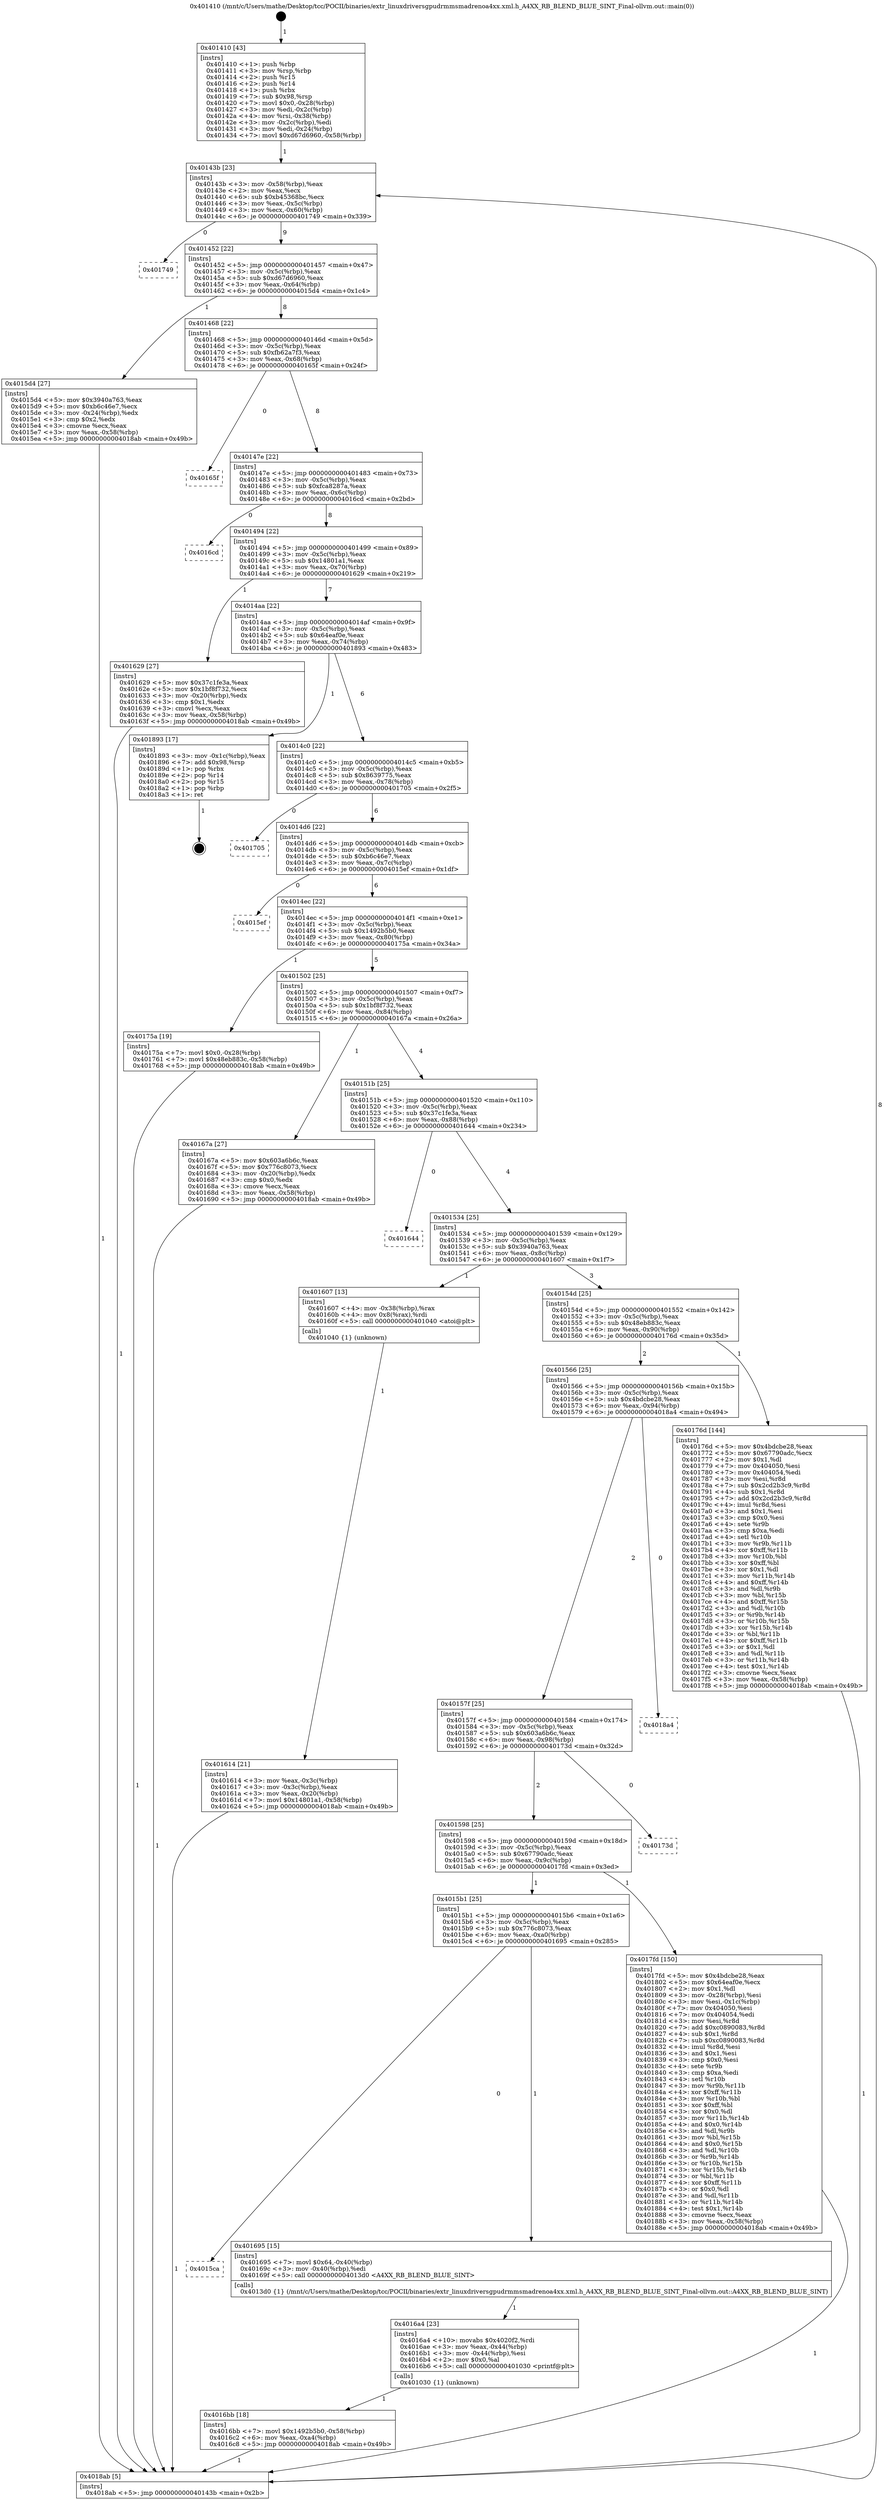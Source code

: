 digraph "0x401410" {
  label = "0x401410 (/mnt/c/Users/mathe/Desktop/tcc/POCII/binaries/extr_linuxdriversgpudrmmsmadrenoa4xx.xml.h_A4XX_RB_BLEND_BLUE_SINT_Final-ollvm.out::main(0))"
  labelloc = "t"
  node[shape=record]

  Entry [label="",width=0.3,height=0.3,shape=circle,fillcolor=black,style=filled]
  "0x40143b" [label="{
     0x40143b [23]\l
     | [instrs]\l
     &nbsp;&nbsp;0x40143b \<+3\>: mov -0x58(%rbp),%eax\l
     &nbsp;&nbsp;0x40143e \<+2\>: mov %eax,%ecx\l
     &nbsp;&nbsp;0x401440 \<+6\>: sub $0xb45368bc,%ecx\l
     &nbsp;&nbsp;0x401446 \<+3\>: mov %eax,-0x5c(%rbp)\l
     &nbsp;&nbsp;0x401449 \<+3\>: mov %ecx,-0x60(%rbp)\l
     &nbsp;&nbsp;0x40144c \<+6\>: je 0000000000401749 \<main+0x339\>\l
  }"]
  "0x401749" [label="{
     0x401749\l
  }", style=dashed]
  "0x401452" [label="{
     0x401452 [22]\l
     | [instrs]\l
     &nbsp;&nbsp;0x401452 \<+5\>: jmp 0000000000401457 \<main+0x47\>\l
     &nbsp;&nbsp;0x401457 \<+3\>: mov -0x5c(%rbp),%eax\l
     &nbsp;&nbsp;0x40145a \<+5\>: sub $0xd67d6960,%eax\l
     &nbsp;&nbsp;0x40145f \<+3\>: mov %eax,-0x64(%rbp)\l
     &nbsp;&nbsp;0x401462 \<+6\>: je 00000000004015d4 \<main+0x1c4\>\l
  }"]
  Exit [label="",width=0.3,height=0.3,shape=circle,fillcolor=black,style=filled,peripheries=2]
  "0x4015d4" [label="{
     0x4015d4 [27]\l
     | [instrs]\l
     &nbsp;&nbsp;0x4015d4 \<+5\>: mov $0x3940a763,%eax\l
     &nbsp;&nbsp;0x4015d9 \<+5\>: mov $0xb6c46e7,%ecx\l
     &nbsp;&nbsp;0x4015de \<+3\>: mov -0x24(%rbp),%edx\l
     &nbsp;&nbsp;0x4015e1 \<+3\>: cmp $0x2,%edx\l
     &nbsp;&nbsp;0x4015e4 \<+3\>: cmovne %ecx,%eax\l
     &nbsp;&nbsp;0x4015e7 \<+3\>: mov %eax,-0x58(%rbp)\l
     &nbsp;&nbsp;0x4015ea \<+5\>: jmp 00000000004018ab \<main+0x49b\>\l
  }"]
  "0x401468" [label="{
     0x401468 [22]\l
     | [instrs]\l
     &nbsp;&nbsp;0x401468 \<+5\>: jmp 000000000040146d \<main+0x5d\>\l
     &nbsp;&nbsp;0x40146d \<+3\>: mov -0x5c(%rbp),%eax\l
     &nbsp;&nbsp;0x401470 \<+5\>: sub $0xfb62a7f3,%eax\l
     &nbsp;&nbsp;0x401475 \<+3\>: mov %eax,-0x68(%rbp)\l
     &nbsp;&nbsp;0x401478 \<+6\>: je 000000000040165f \<main+0x24f\>\l
  }"]
  "0x4018ab" [label="{
     0x4018ab [5]\l
     | [instrs]\l
     &nbsp;&nbsp;0x4018ab \<+5\>: jmp 000000000040143b \<main+0x2b\>\l
  }"]
  "0x401410" [label="{
     0x401410 [43]\l
     | [instrs]\l
     &nbsp;&nbsp;0x401410 \<+1\>: push %rbp\l
     &nbsp;&nbsp;0x401411 \<+3\>: mov %rsp,%rbp\l
     &nbsp;&nbsp;0x401414 \<+2\>: push %r15\l
     &nbsp;&nbsp;0x401416 \<+2\>: push %r14\l
     &nbsp;&nbsp;0x401418 \<+1\>: push %rbx\l
     &nbsp;&nbsp;0x401419 \<+7\>: sub $0x98,%rsp\l
     &nbsp;&nbsp;0x401420 \<+7\>: movl $0x0,-0x28(%rbp)\l
     &nbsp;&nbsp;0x401427 \<+3\>: mov %edi,-0x2c(%rbp)\l
     &nbsp;&nbsp;0x40142a \<+4\>: mov %rsi,-0x38(%rbp)\l
     &nbsp;&nbsp;0x40142e \<+3\>: mov -0x2c(%rbp),%edi\l
     &nbsp;&nbsp;0x401431 \<+3\>: mov %edi,-0x24(%rbp)\l
     &nbsp;&nbsp;0x401434 \<+7\>: movl $0xd67d6960,-0x58(%rbp)\l
  }"]
  "0x4016bb" [label="{
     0x4016bb [18]\l
     | [instrs]\l
     &nbsp;&nbsp;0x4016bb \<+7\>: movl $0x1492b5b0,-0x58(%rbp)\l
     &nbsp;&nbsp;0x4016c2 \<+6\>: mov %eax,-0xa4(%rbp)\l
     &nbsp;&nbsp;0x4016c8 \<+5\>: jmp 00000000004018ab \<main+0x49b\>\l
  }"]
  "0x40165f" [label="{
     0x40165f\l
  }", style=dashed]
  "0x40147e" [label="{
     0x40147e [22]\l
     | [instrs]\l
     &nbsp;&nbsp;0x40147e \<+5\>: jmp 0000000000401483 \<main+0x73\>\l
     &nbsp;&nbsp;0x401483 \<+3\>: mov -0x5c(%rbp),%eax\l
     &nbsp;&nbsp;0x401486 \<+5\>: sub $0xfca8287a,%eax\l
     &nbsp;&nbsp;0x40148b \<+3\>: mov %eax,-0x6c(%rbp)\l
     &nbsp;&nbsp;0x40148e \<+6\>: je 00000000004016cd \<main+0x2bd\>\l
  }"]
  "0x4016a4" [label="{
     0x4016a4 [23]\l
     | [instrs]\l
     &nbsp;&nbsp;0x4016a4 \<+10\>: movabs $0x4020f2,%rdi\l
     &nbsp;&nbsp;0x4016ae \<+3\>: mov %eax,-0x44(%rbp)\l
     &nbsp;&nbsp;0x4016b1 \<+3\>: mov -0x44(%rbp),%esi\l
     &nbsp;&nbsp;0x4016b4 \<+2\>: mov $0x0,%al\l
     &nbsp;&nbsp;0x4016b6 \<+5\>: call 0000000000401030 \<printf@plt\>\l
     | [calls]\l
     &nbsp;&nbsp;0x401030 \{1\} (unknown)\l
  }"]
  "0x4016cd" [label="{
     0x4016cd\l
  }", style=dashed]
  "0x401494" [label="{
     0x401494 [22]\l
     | [instrs]\l
     &nbsp;&nbsp;0x401494 \<+5\>: jmp 0000000000401499 \<main+0x89\>\l
     &nbsp;&nbsp;0x401499 \<+3\>: mov -0x5c(%rbp),%eax\l
     &nbsp;&nbsp;0x40149c \<+5\>: sub $0x14801a1,%eax\l
     &nbsp;&nbsp;0x4014a1 \<+3\>: mov %eax,-0x70(%rbp)\l
     &nbsp;&nbsp;0x4014a4 \<+6\>: je 0000000000401629 \<main+0x219\>\l
  }"]
  "0x4015ca" [label="{
     0x4015ca\l
  }", style=dashed]
  "0x401629" [label="{
     0x401629 [27]\l
     | [instrs]\l
     &nbsp;&nbsp;0x401629 \<+5\>: mov $0x37c1fe3a,%eax\l
     &nbsp;&nbsp;0x40162e \<+5\>: mov $0x1bf8f732,%ecx\l
     &nbsp;&nbsp;0x401633 \<+3\>: mov -0x20(%rbp),%edx\l
     &nbsp;&nbsp;0x401636 \<+3\>: cmp $0x1,%edx\l
     &nbsp;&nbsp;0x401639 \<+3\>: cmovl %ecx,%eax\l
     &nbsp;&nbsp;0x40163c \<+3\>: mov %eax,-0x58(%rbp)\l
     &nbsp;&nbsp;0x40163f \<+5\>: jmp 00000000004018ab \<main+0x49b\>\l
  }"]
  "0x4014aa" [label="{
     0x4014aa [22]\l
     | [instrs]\l
     &nbsp;&nbsp;0x4014aa \<+5\>: jmp 00000000004014af \<main+0x9f\>\l
     &nbsp;&nbsp;0x4014af \<+3\>: mov -0x5c(%rbp),%eax\l
     &nbsp;&nbsp;0x4014b2 \<+5\>: sub $0x64eaf0e,%eax\l
     &nbsp;&nbsp;0x4014b7 \<+3\>: mov %eax,-0x74(%rbp)\l
     &nbsp;&nbsp;0x4014ba \<+6\>: je 0000000000401893 \<main+0x483\>\l
  }"]
  "0x401695" [label="{
     0x401695 [15]\l
     | [instrs]\l
     &nbsp;&nbsp;0x401695 \<+7\>: movl $0x64,-0x40(%rbp)\l
     &nbsp;&nbsp;0x40169c \<+3\>: mov -0x40(%rbp),%edi\l
     &nbsp;&nbsp;0x40169f \<+5\>: call 00000000004013d0 \<A4XX_RB_BLEND_BLUE_SINT\>\l
     | [calls]\l
     &nbsp;&nbsp;0x4013d0 \{1\} (/mnt/c/Users/mathe/Desktop/tcc/POCII/binaries/extr_linuxdriversgpudrmmsmadrenoa4xx.xml.h_A4XX_RB_BLEND_BLUE_SINT_Final-ollvm.out::A4XX_RB_BLEND_BLUE_SINT)\l
  }"]
  "0x401893" [label="{
     0x401893 [17]\l
     | [instrs]\l
     &nbsp;&nbsp;0x401893 \<+3\>: mov -0x1c(%rbp),%eax\l
     &nbsp;&nbsp;0x401896 \<+7\>: add $0x98,%rsp\l
     &nbsp;&nbsp;0x40189d \<+1\>: pop %rbx\l
     &nbsp;&nbsp;0x40189e \<+2\>: pop %r14\l
     &nbsp;&nbsp;0x4018a0 \<+2\>: pop %r15\l
     &nbsp;&nbsp;0x4018a2 \<+1\>: pop %rbp\l
     &nbsp;&nbsp;0x4018a3 \<+1\>: ret\l
  }"]
  "0x4014c0" [label="{
     0x4014c0 [22]\l
     | [instrs]\l
     &nbsp;&nbsp;0x4014c0 \<+5\>: jmp 00000000004014c5 \<main+0xb5\>\l
     &nbsp;&nbsp;0x4014c5 \<+3\>: mov -0x5c(%rbp),%eax\l
     &nbsp;&nbsp;0x4014c8 \<+5\>: sub $0x8639775,%eax\l
     &nbsp;&nbsp;0x4014cd \<+3\>: mov %eax,-0x78(%rbp)\l
     &nbsp;&nbsp;0x4014d0 \<+6\>: je 0000000000401705 \<main+0x2f5\>\l
  }"]
  "0x4015b1" [label="{
     0x4015b1 [25]\l
     | [instrs]\l
     &nbsp;&nbsp;0x4015b1 \<+5\>: jmp 00000000004015b6 \<main+0x1a6\>\l
     &nbsp;&nbsp;0x4015b6 \<+3\>: mov -0x5c(%rbp),%eax\l
     &nbsp;&nbsp;0x4015b9 \<+5\>: sub $0x776c8073,%eax\l
     &nbsp;&nbsp;0x4015be \<+6\>: mov %eax,-0xa0(%rbp)\l
     &nbsp;&nbsp;0x4015c4 \<+6\>: je 0000000000401695 \<main+0x285\>\l
  }"]
  "0x401705" [label="{
     0x401705\l
  }", style=dashed]
  "0x4014d6" [label="{
     0x4014d6 [22]\l
     | [instrs]\l
     &nbsp;&nbsp;0x4014d6 \<+5\>: jmp 00000000004014db \<main+0xcb\>\l
     &nbsp;&nbsp;0x4014db \<+3\>: mov -0x5c(%rbp),%eax\l
     &nbsp;&nbsp;0x4014de \<+5\>: sub $0xb6c46e7,%eax\l
     &nbsp;&nbsp;0x4014e3 \<+3\>: mov %eax,-0x7c(%rbp)\l
     &nbsp;&nbsp;0x4014e6 \<+6\>: je 00000000004015ef \<main+0x1df\>\l
  }"]
  "0x4017fd" [label="{
     0x4017fd [150]\l
     | [instrs]\l
     &nbsp;&nbsp;0x4017fd \<+5\>: mov $0x4bdcbe28,%eax\l
     &nbsp;&nbsp;0x401802 \<+5\>: mov $0x64eaf0e,%ecx\l
     &nbsp;&nbsp;0x401807 \<+2\>: mov $0x1,%dl\l
     &nbsp;&nbsp;0x401809 \<+3\>: mov -0x28(%rbp),%esi\l
     &nbsp;&nbsp;0x40180c \<+3\>: mov %esi,-0x1c(%rbp)\l
     &nbsp;&nbsp;0x40180f \<+7\>: mov 0x404050,%esi\l
     &nbsp;&nbsp;0x401816 \<+7\>: mov 0x404054,%edi\l
     &nbsp;&nbsp;0x40181d \<+3\>: mov %esi,%r8d\l
     &nbsp;&nbsp;0x401820 \<+7\>: add $0xc0890083,%r8d\l
     &nbsp;&nbsp;0x401827 \<+4\>: sub $0x1,%r8d\l
     &nbsp;&nbsp;0x40182b \<+7\>: sub $0xc0890083,%r8d\l
     &nbsp;&nbsp;0x401832 \<+4\>: imul %r8d,%esi\l
     &nbsp;&nbsp;0x401836 \<+3\>: and $0x1,%esi\l
     &nbsp;&nbsp;0x401839 \<+3\>: cmp $0x0,%esi\l
     &nbsp;&nbsp;0x40183c \<+4\>: sete %r9b\l
     &nbsp;&nbsp;0x401840 \<+3\>: cmp $0xa,%edi\l
     &nbsp;&nbsp;0x401843 \<+4\>: setl %r10b\l
     &nbsp;&nbsp;0x401847 \<+3\>: mov %r9b,%r11b\l
     &nbsp;&nbsp;0x40184a \<+4\>: xor $0xff,%r11b\l
     &nbsp;&nbsp;0x40184e \<+3\>: mov %r10b,%bl\l
     &nbsp;&nbsp;0x401851 \<+3\>: xor $0xff,%bl\l
     &nbsp;&nbsp;0x401854 \<+3\>: xor $0x0,%dl\l
     &nbsp;&nbsp;0x401857 \<+3\>: mov %r11b,%r14b\l
     &nbsp;&nbsp;0x40185a \<+4\>: and $0x0,%r14b\l
     &nbsp;&nbsp;0x40185e \<+3\>: and %dl,%r9b\l
     &nbsp;&nbsp;0x401861 \<+3\>: mov %bl,%r15b\l
     &nbsp;&nbsp;0x401864 \<+4\>: and $0x0,%r15b\l
     &nbsp;&nbsp;0x401868 \<+3\>: and %dl,%r10b\l
     &nbsp;&nbsp;0x40186b \<+3\>: or %r9b,%r14b\l
     &nbsp;&nbsp;0x40186e \<+3\>: or %r10b,%r15b\l
     &nbsp;&nbsp;0x401871 \<+3\>: xor %r15b,%r14b\l
     &nbsp;&nbsp;0x401874 \<+3\>: or %bl,%r11b\l
     &nbsp;&nbsp;0x401877 \<+4\>: xor $0xff,%r11b\l
     &nbsp;&nbsp;0x40187b \<+3\>: or $0x0,%dl\l
     &nbsp;&nbsp;0x40187e \<+3\>: and %dl,%r11b\l
     &nbsp;&nbsp;0x401881 \<+3\>: or %r11b,%r14b\l
     &nbsp;&nbsp;0x401884 \<+4\>: test $0x1,%r14b\l
     &nbsp;&nbsp;0x401888 \<+3\>: cmovne %ecx,%eax\l
     &nbsp;&nbsp;0x40188b \<+3\>: mov %eax,-0x58(%rbp)\l
     &nbsp;&nbsp;0x40188e \<+5\>: jmp 00000000004018ab \<main+0x49b\>\l
  }"]
  "0x4015ef" [label="{
     0x4015ef\l
  }", style=dashed]
  "0x4014ec" [label="{
     0x4014ec [22]\l
     | [instrs]\l
     &nbsp;&nbsp;0x4014ec \<+5\>: jmp 00000000004014f1 \<main+0xe1\>\l
     &nbsp;&nbsp;0x4014f1 \<+3\>: mov -0x5c(%rbp),%eax\l
     &nbsp;&nbsp;0x4014f4 \<+5\>: sub $0x1492b5b0,%eax\l
     &nbsp;&nbsp;0x4014f9 \<+3\>: mov %eax,-0x80(%rbp)\l
     &nbsp;&nbsp;0x4014fc \<+6\>: je 000000000040175a \<main+0x34a\>\l
  }"]
  "0x401598" [label="{
     0x401598 [25]\l
     | [instrs]\l
     &nbsp;&nbsp;0x401598 \<+5\>: jmp 000000000040159d \<main+0x18d\>\l
     &nbsp;&nbsp;0x40159d \<+3\>: mov -0x5c(%rbp),%eax\l
     &nbsp;&nbsp;0x4015a0 \<+5\>: sub $0x67790adc,%eax\l
     &nbsp;&nbsp;0x4015a5 \<+6\>: mov %eax,-0x9c(%rbp)\l
     &nbsp;&nbsp;0x4015ab \<+6\>: je 00000000004017fd \<main+0x3ed\>\l
  }"]
  "0x40175a" [label="{
     0x40175a [19]\l
     | [instrs]\l
     &nbsp;&nbsp;0x40175a \<+7\>: movl $0x0,-0x28(%rbp)\l
     &nbsp;&nbsp;0x401761 \<+7\>: movl $0x48eb883c,-0x58(%rbp)\l
     &nbsp;&nbsp;0x401768 \<+5\>: jmp 00000000004018ab \<main+0x49b\>\l
  }"]
  "0x401502" [label="{
     0x401502 [25]\l
     | [instrs]\l
     &nbsp;&nbsp;0x401502 \<+5\>: jmp 0000000000401507 \<main+0xf7\>\l
     &nbsp;&nbsp;0x401507 \<+3\>: mov -0x5c(%rbp),%eax\l
     &nbsp;&nbsp;0x40150a \<+5\>: sub $0x1bf8f732,%eax\l
     &nbsp;&nbsp;0x40150f \<+6\>: mov %eax,-0x84(%rbp)\l
     &nbsp;&nbsp;0x401515 \<+6\>: je 000000000040167a \<main+0x26a\>\l
  }"]
  "0x40173d" [label="{
     0x40173d\l
  }", style=dashed]
  "0x40167a" [label="{
     0x40167a [27]\l
     | [instrs]\l
     &nbsp;&nbsp;0x40167a \<+5\>: mov $0x603a6b6c,%eax\l
     &nbsp;&nbsp;0x40167f \<+5\>: mov $0x776c8073,%ecx\l
     &nbsp;&nbsp;0x401684 \<+3\>: mov -0x20(%rbp),%edx\l
     &nbsp;&nbsp;0x401687 \<+3\>: cmp $0x0,%edx\l
     &nbsp;&nbsp;0x40168a \<+3\>: cmove %ecx,%eax\l
     &nbsp;&nbsp;0x40168d \<+3\>: mov %eax,-0x58(%rbp)\l
     &nbsp;&nbsp;0x401690 \<+5\>: jmp 00000000004018ab \<main+0x49b\>\l
  }"]
  "0x40151b" [label="{
     0x40151b [25]\l
     | [instrs]\l
     &nbsp;&nbsp;0x40151b \<+5\>: jmp 0000000000401520 \<main+0x110\>\l
     &nbsp;&nbsp;0x401520 \<+3\>: mov -0x5c(%rbp),%eax\l
     &nbsp;&nbsp;0x401523 \<+5\>: sub $0x37c1fe3a,%eax\l
     &nbsp;&nbsp;0x401528 \<+6\>: mov %eax,-0x88(%rbp)\l
     &nbsp;&nbsp;0x40152e \<+6\>: je 0000000000401644 \<main+0x234\>\l
  }"]
  "0x40157f" [label="{
     0x40157f [25]\l
     | [instrs]\l
     &nbsp;&nbsp;0x40157f \<+5\>: jmp 0000000000401584 \<main+0x174\>\l
     &nbsp;&nbsp;0x401584 \<+3\>: mov -0x5c(%rbp),%eax\l
     &nbsp;&nbsp;0x401587 \<+5\>: sub $0x603a6b6c,%eax\l
     &nbsp;&nbsp;0x40158c \<+6\>: mov %eax,-0x98(%rbp)\l
     &nbsp;&nbsp;0x401592 \<+6\>: je 000000000040173d \<main+0x32d\>\l
  }"]
  "0x401644" [label="{
     0x401644\l
  }", style=dashed]
  "0x401534" [label="{
     0x401534 [25]\l
     | [instrs]\l
     &nbsp;&nbsp;0x401534 \<+5\>: jmp 0000000000401539 \<main+0x129\>\l
     &nbsp;&nbsp;0x401539 \<+3\>: mov -0x5c(%rbp),%eax\l
     &nbsp;&nbsp;0x40153c \<+5\>: sub $0x3940a763,%eax\l
     &nbsp;&nbsp;0x401541 \<+6\>: mov %eax,-0x8c(%rbp)\l
     &nbsp;&nbsp;0x401547 \<+6\>: je 0000000000401607 \<main+0x1f7\>\l
  }"]
  "0x4018a4" [label="{
     0x4018a4\l
  }", style=dashed]
  "0x401607" [label="{
     0x401607 [13]\l
     | [instrs]\l
     &nbsp;&nbsp;0x401607 \<+4\>: mov -0x38(%rbp),%rax\l
     &nbsp;&nbsp;0x40160b \<+4\>: mov 0x8(%rax),%rdi\l
     &nbsp;&nbsp;0x40160f \<+5\>: call 0000000000401040 \<atoi@plt\>\l
     | [calls]\l
     &nbsp;&nbsp;0x401040 \{1\} (unknown)\l
  }"]
  "0x40154d" [label="{
     0x40154d [25]\l
     | [instrs]\l
     &nbsp;&nbsp;0x40154d \<+5\>: jmp 0000000000401552 \<main+0x142\>\l
     &nbsp;&nbsp;0x401552 \<+3\>: mov -0x5c(%rbp),%eax\l
     &nbsp;&nbsp;0x401555 \<+5\>: sub $0x48eb883c,%eax\l
     &nbsp;&nbsp;0x40155a \<+6\>: mov %eax,-0x90(%rbp)\l
     &nbsp;&nbsp;0x401560 \<+6\>: je 000000000040176d \<main+0x35d\>\l
  }"]
  "0x401614" [label="{
     0x401614 [21]\l
     | [instrs]\l
     &nbsp;&nbsp;0x401614 \<+3\>: mov %eax,-0x3c(%rbp)\l
     &nbsp;&nbsp;0x401617 \<+3\>: mov -0x3c(%rbp),%eax\l
     &nbsp;&nbsp;0x40161a \<+3\>: mov %eax,-0x20(%rbp)\l
     &nbsp;&nbsp;0x40161d \<+7\>: movl $0x14801a1,-0x58(%rbp)\l
     &nbsp;&nbsp;0x401624 \<+5\>: jmp 00000000004018ab \<main+0x49b\>\l
  }"]
  "0x401566" [label="{
     0x401566 [25]\l
     | [instrs]\l
     &nbsp;&nbsp;0x401566 \<+5\>: jmp 000000000040156b \<main+0x15b\>\l
     &nbsp;&nbsp;0x40156b \<+3\>: mov -0x5c(%rbp),%eax\l
     &nbsp;&nbsp;0x40156e \<+5\>: sub $0x4bdcbe28,%eax\l
     &nbsp;&nbsp;0x401573 \<+6\>: mov %eax,-0x94(%rbp)\l
     &nbsp;&nbsp;0x401579 \<+6\>: je 00000000004018a4 \<main+0x494\>\l
  }"]
  "0x40176d" [label="{
     0x40176d [144]\l
     | [instrs]\l
     &nbsp;&nbsp;0x40176d \<+5\>: mov $0x4bdcbe28,%eax\l
     &nbsp;&nbsp;0x401772 \<+5\>: mov $0x67790adc,%ecx\l
     &nbsp;&nbsp;0x401777 \<+2\>: mov $0x1,%dl\l
     &nbsp;&nbsp;0x401779 \<+7\>: mov 0x404050,%esi\l
     &nbsp;&nbsp;0x401780 \<+7\>: mov 0x404054,%edi\l
     &nbsp;&nbsp;0x401787 \<+3\>: mov %esi,%r8d\l
     &nbsp;&nbsp;0x40178a \<+7\>: sub $0x2cd2b3c9,%r8d\l
     &nbsp;&nbsp;0x401791 \<+4\>: sub $0x1,%r8d\l
     &nbsp;&nbsp;0x401795 \<+7\>: add $0x2cd2b3c9,%r8d\l
     &nbsp;&nbsp;0x40179c \<+4\>: imul %r8d,%esi\l
     &nbsp;&nbsp;0x4017a0 \<+3\>: and $0x1,%esi\l
     &nbsp;&nbsp;0x4017a3 \<+3\>: cmp $0x0,%esi\l
     &nbsp;&nbsp;0x4017a6 \<+4\>: sete %r9b\l
     &nbsp;&nbsp;0x4017aa \<+3\>: cmp $0xa,%edi\l
     &nbsp;&nbsp;0x4017ad \<+4\>: setl %r10b\l
     &nbsp;&nbsp;0x4017b1 \<+3\>: mov %r9b,%r11b\l
     &nbsp;&nbsp;0x4017b4 \<+4\>: xor $0xff,%r11b\l
     &nbsp;&nbsp;0x4017b8 \<+3\>: mov %r10b,%bl\l
     &nbsp;&nbsp;0x4017bb \<+3\>: xor $0xff,%bl\l
     &nbsp;&nbsp;0x4017be \<+3\>: xor $0x1,%dl\l
     &nbsp;&nbsp;0x4017c1 \<+3\>: mov %r11b,%r14b\l
     &nbsp;&nbsp;0x4017c4 \<+4\>: and $0xff,%r14b\l
     &nbsp;&nbsp;0x4017c8 \<+3\>: and %dl,%r9b\l
     &nbsp;&nbsp;0x4017cb \<+3\>: mov %bl,%r15b\l
     &nbsp;&nbsp;0x4017ce \<+4\>: and $0xff,%r15b\l
     &nbsp;&nbsp;0x4017d2 \<+3\>: and %dl,%r10b\l
     &nbsp;&nbsp;0x4017d5 \<+3\>: or %r9b,%r14b\l
     &nbsp;&nbsp;0x4017d8 \<+3\>: or %r10b,%r15b\l
     &nbsp;&nbsp;0x4017db \<+3\>: xor %r15b,%r14b\l
     &nbsp;&nbsp;0x4017de \<+3\>: or %bl,%r11b\l
     &nbsp;&nbsp;0x4017e1 \<+4\>: xor $0xff,%r11b\l
     &nbsp;&nbsp;0x4017e5 \<+3\>: or $0x1,%dl\l
     &nbsp;&nbsp;0x4017e8 \<+3\>: and %dl,%r11b\l
     &nbsp;&nbsp;0x4017eb \<+3\>: or %r11b,%r14b\l
     &nbsp;&nbsp;0x4017ee \<+4\>: test $0x1,%r14b\l
     &nbsp;&nbsp;0x4017f2 \<+3\>: cmovne %ecx,%eax\l
     &nbsp;&nbsp;0x4017f5 \<+3\>: mov %eax,-0x58(%rbp)\l
     &nbsp;&nbsp;0x4017f8 \<+5\>: jmp 00000000004018ab \<main+0x49b\>\l
  }"]
  Entry -> "0x401410" [label=" 1"]
  "0x40143b" -> "0x401749" [label=" 0"]
  "0x40143b" -> "0x401452" [label=" 9"]
  "0x401893" -> Exit [label=" 1"]
  "0x401452" -> "0x4015d4" [label=" 1"]
  "0x401452" -> "0x401468" [label=" 8"]
  "0x4015d4" -> "0x4018ab" [label=" 1"]
  "0x401410" -> "0x40143b" [label=" 1"]
  "0x4018ab" -> "0x40143b" [label=" 8"]
  "0x4017fd" -> "0x4018ab" [label=" 1"]
  "0x401468" -> "0x40165f" [label=" 0"]
  "0x401468" -> "0x40147e" [label=" 8"]
  "0x40176d" -> "0x4018ab" [label=" 1"]
  "0x40147e" -> "0x4016cd" [label=" 0"]
  "0x40147e" -> "0x401494" [label=" 8"]
  "0x40175a" -> "0x4018ab" [label=" 1"]
  "0x401494" -> "0x401629" [label=" 1"]
  "0x401494" -> "0x4014aa" [label=" 7"]
  "0x4016bb" -> "0x4018ab" [label=" 1"]
  "0x4014aa" -> "0x401893" [label=" 1"]
  "0x4014aa" -> "0x4014c0" [label=" 6"]
  "0x4016a4" -> "0x4016bb" [label=" 1"]
  "0x4014c0" -> "0x401705" [label=" 0"]
  "0x4014c0" -> "0x4014d6" [label=" 6"]
  "0x4015b1" -> "0x4015ca" [label=" 0"]
  "0x4014d6" -> "0x4015ef" [label=" 0"]
  "0x4014d6" -> "0x4014ec" [label=" 6"]
  "0x4015b1" -> "0x401695" [label=" 1"]
  "0x4014ec" -> "0x40175a" [label=" 1"]
  "0x4014ec" -> "0x401502" [label=" 5"]
  "0x401598" -> "0x4015b1" [label=" 1"]
  "0x401502" -> "0x40167a" [label=" 1"]
  "0x401502" -> "0x40151b" [label=" 4"]
  "0x401598" -> "0x4017fd" [label=" 1"]
  "0x40151b" -> "0x401644" [label=" 0"]
  "0x40151b" -> "0x401534" [label=" 4"]
  "0x40157f" -> "0x401598" [label=" 2"]
  "0x401534" -> "0x401607" [label=" 1"]
  "0x401534" -> "0x40154d" [label=" 3"]
  "0x401607" -> "0x401614" [label=" 1"]
  "0x401614" -> "0x4018ab" [label=" 1"]
  "0x401629" -> "0x4018ab" [label=" 1"]
  "0x40167a" -> "0x4018ab" [label=" 1"]
  "0x40157f" -> "0x40173d" [label=" 0"]
  "0x40154d" -> "0x40176d" [label=" 1"]
  "0x40154d" -> "0x401566" [label=" 2"]
  "0x401695" -> "0x4016a4" [label=" 1"]
  "0x401566" -> "0x4018a4" [label=" 0"]
  "0x401566" -> "0x40157f" [label=" 2"]
}
